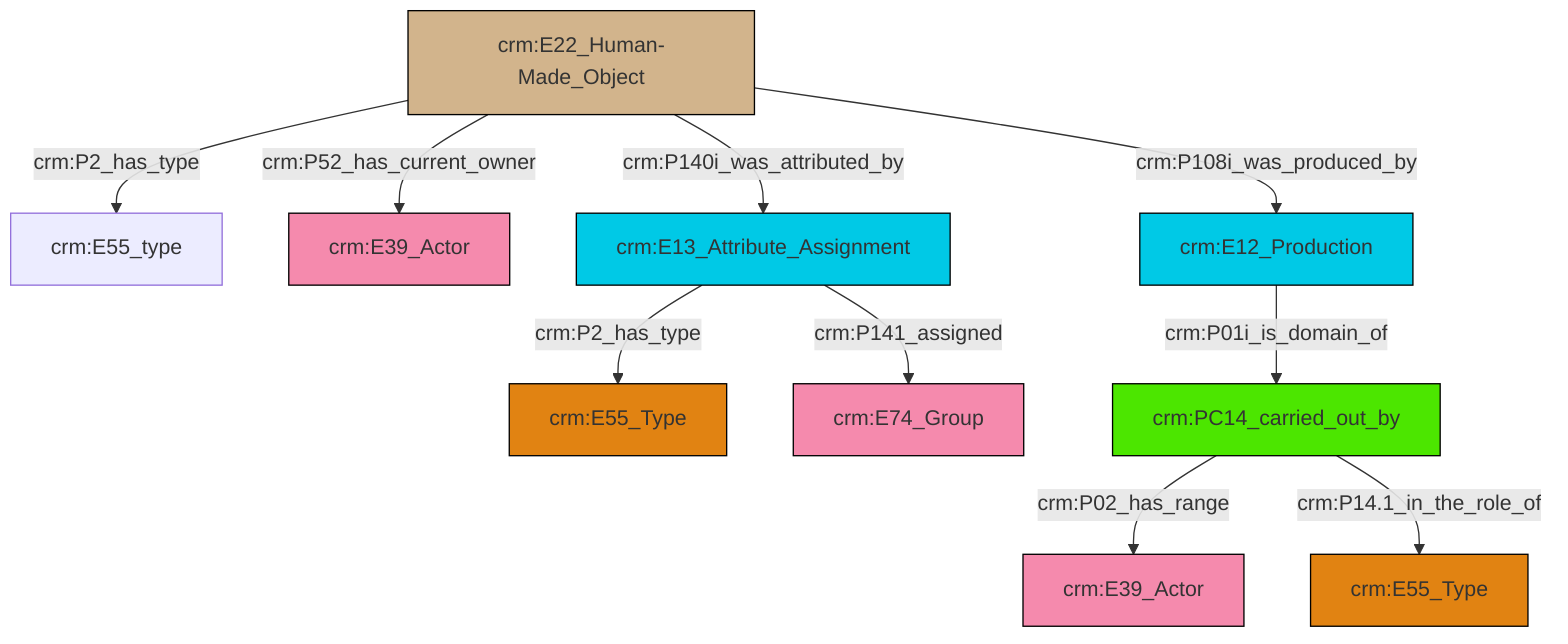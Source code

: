 graph TD
classDef Literal fill:#f2f2f2,stroke:#000000;
classDef CRM_Entity fill:#FFFFFF,stroke:#000000;
classDef Temporal_Entity fill:#00C9E6, stroke:#000000;
classDef Type fill:#E18312, stroke:#000000;
classDef Time-Span fill:#2C9C91, stroke:#000000;
classDef Appellation fill:#FFEB7F, stroke:#000000;
classDef Place fill:#008836, stroke:#000000;
classDef Persistent_Item fill:#B266B2, stroke:#000000;
classDef Conceptual_Object fill:#FFD700, stroke:#000000;
classDef Physical_Thing fill:#D2B48C, stroke:#000000;
classDef Actor fill:#f58aad, stroke:#000000;
classDef PC_Classes fill:#4ce600, stroke:#000000;
classDef Multi fill:#cccccc,stroke:#000000;

8["crm:E22_Human-Made_Object"]:::Physical_Thing -->|crm:P2_has_type| 0["crm:E55_type"]:::Default
9["crm:E13_Attribute_Assignment"]:::Temporal_Entity -->|crm:P2_has_type| 6["crm:E55_Type"]:::Type
8["crm:E22_Human-Made_Object"]:::Physical_Thing -->|crm:P108i_was_produced_by| 4["crm:E12_Production"]:::Temporal_Entity
14["crm:PC14_carried_out_by"]:::PC_Classes -->|crm:P02_has_range| 15["crm:E39_Actor"]:::Actor
8["crm:E22_Human-Made_Object"]:::Physical_Thing -->|crm:P52_has_current_owner| 2["crm:E39_Actor"]:::Actor
4["crm:E12_Production"]:::Temporal_Entity -->|crm:P01i_is_domain_of| 14["crm:PC14_carried_out_by"]:::PC_Classes
9["crm:E13_Attribute_Assignment"]:::Temporal_Entity -->|crm:P141_assigned| 10["crm:E74_Group"]:::Actor
8["crm:E22_Human-Made_Object"]:::Physical_Thing -->|crm:P140i_was_attributed_by| 9["crm:E13_Attribute_Assignment"]:::Temporal_Entity
14["crm:PC14_carried_out_by"]:::PC_Classes -->|crm:P14.1_in_the_role_of| 18["crm:E55_Type"]:::Type